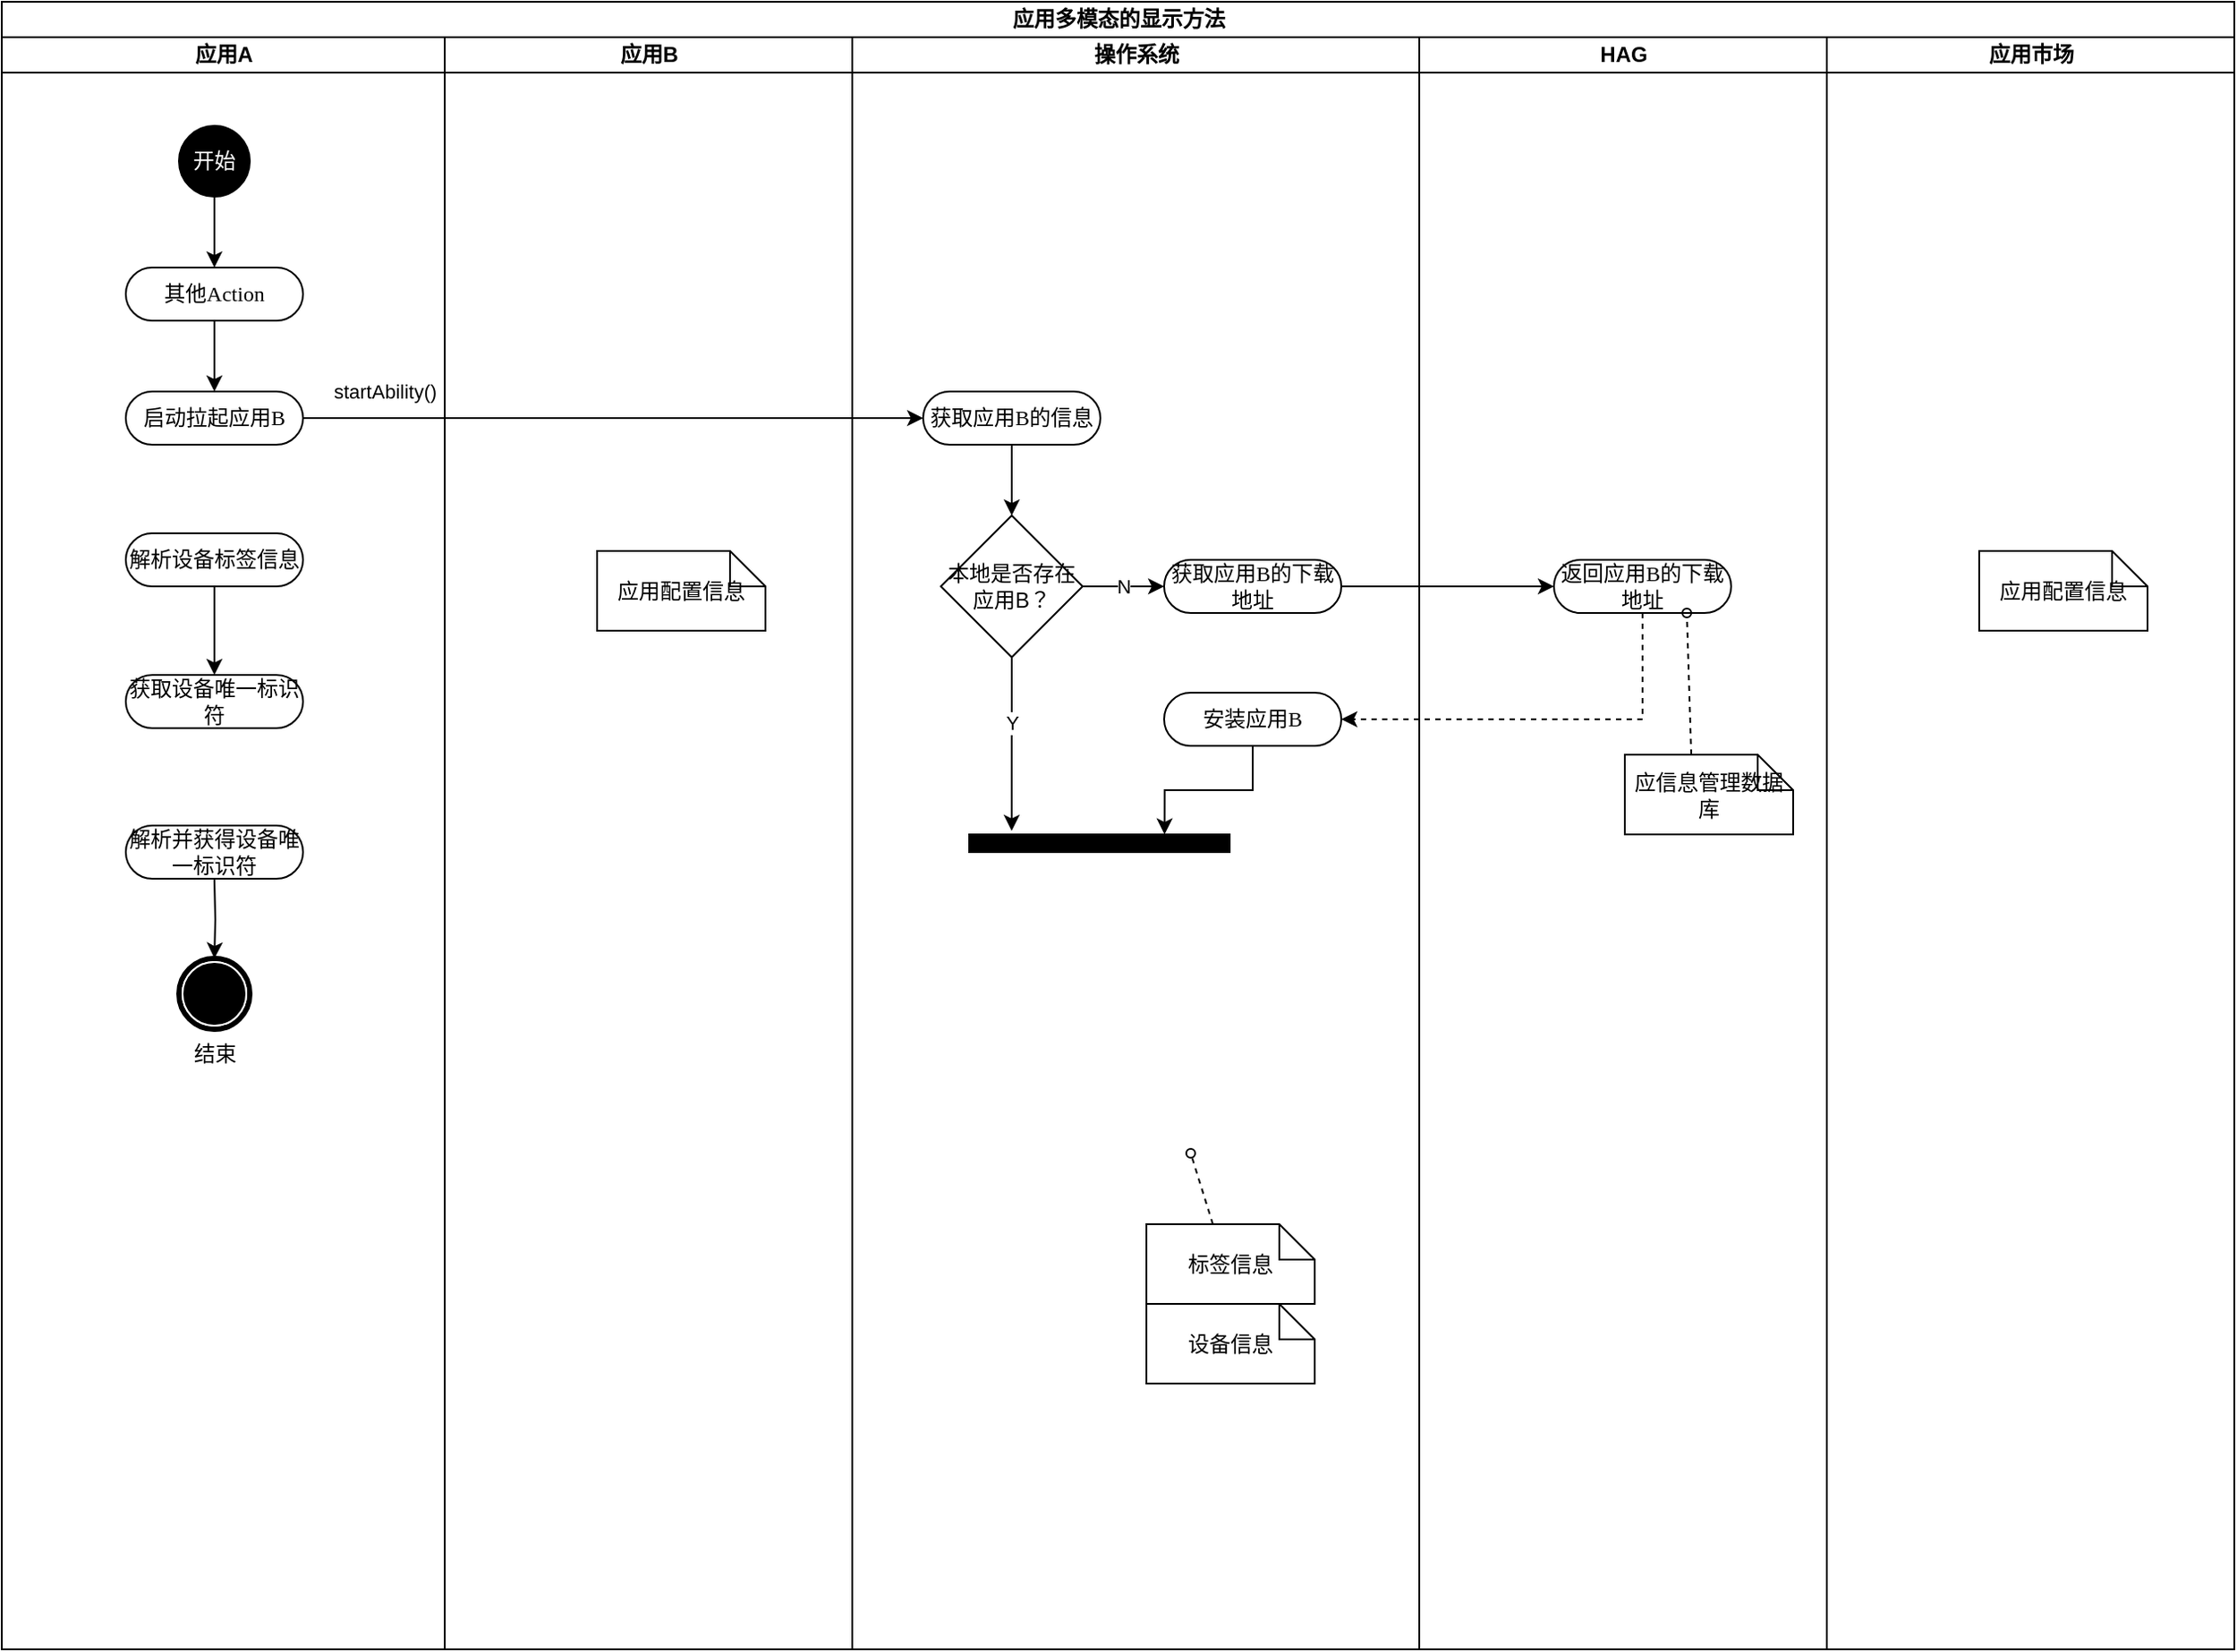 <mxfile version="13.4.4" type="github">
  <diagram id="wiN0GSeOx2B6b365juw_" name="Page-1">
    <mxGraphModel dx="1422" dy="794" grid="1" gridSize="10" guides="1" tooltips="1" connect="1" arrows="1" fold="1" page="1" pageScale="1" pageWidth="827" pageHeight="1169" math="0" shadow="0">
      <root>
        <mxCell id="0" />
        <mxCell id="1" parent="0" />
        <mxCell id="7mKiSf2ABYRJjhm9RXMu-1" value="应用多模态的显示方法" style="swimlane;html=1;childLayout=stackLayout;startSize=20;rounded=0;shadow=0;comic=0;labelBackgroundColor=none;strokeWidth=1;fontFamily=Verdana;fontSize=12;align=center;" vertex="1" parent="1">
          <mxGeometry x="14" y="20" width="1260" height="930" as="geometry" />
        </mxCell>
        <mxCell id="7mKiSf2ABYRJjhm9RXMu-2" value="应用A" style="swimlane;html=1;startSize=20;" vertex="1" parent="7mKiSf2ABYRJjhm9RXMu-1">
          <mxGeometry y="20" width="250" height="910" as="geometry" />
        </mxCell>
        <mxCell id="7mKiSf2ABYRJjhm9RXMu-3" value="获取设备唯一标识符" style="rounded=1;whiteSpace=wrap;html=1;shadow=0;comic=0;labelBackgroundColor=none;strokeWidth=1;fontFamily=Verdana;fontSize=12;align=center;arcSize=50;" vertex="1" parent="7mKiSf2ABYRJjhm9RXMu-2">
          <mxGeometry x="70" y="360" width="100" height="30" as="geometry" />
        </mxCell>
        <mxCell id="7mKiSf2ABYRJjhm9RXMu-4" value="解析并获得设备唯一标识符" style="rounded=1;whiteSpace=wrap;html=1;shadow=0;comic=0;labelBackgroundColor=none;strokeWidth=1;fontFamily=Verdana;fontSize=12;align=center;arcSize=50;" vertex="1" parent="7mKiSf2ABYRJjhm9RXMu-2">
          <mxGeometry x="70" y="445" width="100" height="30" as="geometry" />
        </mxCell>
        <mxCell id="7mKiSf2ABYRJjhm9RXMu-5" style="edgeStyle=orthogonalEdgeStyle;rounded=0;orthogonalLoop=1;jettySize=auto;html=1;exitX=0.5;exitY=1;exitDx=0;exitDy=0;entryX=0.5;entryY=0;entryDx=0;entryDy=0;" edge="1" parent="7mKiSf2ABYRJjhm9RXMu-2" target="7mKiSf2ABYRJjhm9RXMu-6">
          <mxGeometry relative="1" as="geometry">
            <mxPoint x="120" y="475" as="sourcePoint" />
          </mxGeometry>
        </mxCell>
        <mxCell id="7mKiSf2ABYRJjhm9RXMu-6" value="结束" style="shape=mxgraph.bpmn.shape;html=1;verticalLabelPosition=bottom;labelBackgroundColor=#ffffff;verticalAlign=top;perimeter=ellipsePerimeter;outline=end;symbol=terminate;rounded=0;shadow=0;comic=0;strokeWidth=1;fontFamily=Verdana;fontSize=12;align=center;" vertex="1" parent="7mKiSf2ABYRJjhm9RXMu-2">
          <mxGeometry x="100" y="520" width="40" height="40" as="geometry" />
        </mxCell>
        <mxCell id="7mKiSf2ABYRJjhm9RXMu-7" value="应用B" style="swimlane;html=1;startSize=20;" vertex="1" parent="7mKiSf2ABYRJjhm9RXMu-1">
          <mxGeometry x="250" y="20" width="230" height="910" as="geometry" />
        </mxCell>
        <mxCell id="7mKiSf2ABYRJjhm9RXMu-29" value="应用配置信息" style="shape=note;whiteSpace=wrap;html=1;rounded=0;shadow=0;comic=0;labelBackgroundColor=none;strokeWidth=1;fontFamily=Verdana;fontSize=12;align=center;size=20;" vertex="1" parent="7mKiSf2ABYRJjhm9RXMu-7">
          <mxGeometry x="86" y="290" width="95" height="45" as="geometry" />
        </mxCell>
        <mxCell id="7mKiSf2ABYRJjhm9RXMu-24" style="edgeStyle=orthogonalEdgeStyle;rounded=0;orthogonalLoop=1;jettySize=auto;html=1;exitX=0.5;exitY=1;exitDx=0;exitDy=0;" edge="1" parent="7mKiSf2ABYRJjhm9RXMu-1" source="7mKiSf2ABYRJjhm9RXMu-15" target="7mKiSf2ABYRJjhm9RXMu-3">
          <mxGeometry relative="1" as="geometry" />
        </mxCell>
        <mxCell id="7mKiSf2ABYRJjhm9RXMu-9" value="操作系统" style="swimlane;html=1;startSize=20;" vertex="1" parent="7mKiSf2ABYRJjhm9RXMu-1">
          <mxGeometry x="480" y="20" width="320" height="910" as="geometry" />
        </mxCell>
        <mxCell id="7mKiSf2ABYRJjhm9RXMu-10" style="edgeStyle=orthogonalEdgeStyle;rounded=0;orthogonalLoop=1;jettySize=auto;html=1;exitX=0.5;exitY=1;exitDx=0;exitDy=0;entryX=0.5;entryY=0;entryDx=0;entryDy=0;" edge="1" parent="7mKiSf2ABYRJjhm9RXMu-9" source="7mKiSf2ABYRJjhm9RXMu-11" target="7mKiSf2ABYRJjhm9RXMu-13">
          <mxGeometry relative="1" as="geometry" />
        </mxCell>
        <mxCell id="7mKiSf2ABYRJjhm9RXMu-11" value="&lt;font color=&quot;#ffffff&quot;&gt;开始&lt;/font&gt;" style="ellipse;whiteSpace=wrap;html=1;rounded=0;shadow=0;comic=0;labelBackgroundColor=none;strokeWidth=1;fillColor=#000000;fontFamily=Verdana;fontSize=12;align=center;" vertex="1" parent="7mKiSf2ABYRJjhm9RXMu-9">
          <mxGeometry x="-380" y="50" width="40" height="40" as="geometry" />
        </mxCell>
        <mxCell id="7mKiSf2ABYRJjhm9RXMu-12" style="edgeStyle=orthogonalEdgeStyle;rounded=0;orthogonalLoop=1;jettySize=auto;html=1;exitX=0.5;exitY=1;exitDx=0;exitDy=0;entryX=0.5;entryY=0;entryDx=0;entryDy=0;" edge="1" parent="7mKiSf2ABYRJjhm9RXMu-9" source="7mKiSf2ABYRJjhm9RXMu-13" target="7mKiSf2ABYRJjhm9RXMu-14">
          <mxGeometry relative="1" as="geometry" />
        </mxCell>
        <mxCell id="7mKiSf2ABYRJjhm9RXMu-13" value="其他Action" style="rounded=1;whiteSpace=wrap;html=1;shadow=0;comic=0;labelBackgroundColor=none;strokeWidth=1;fontFamily=Verdana;fontSize=12;align=center;arcSize=50;" vertex="1" parent="7mKiSf2ABYRJjhm9RXMu-9">
          <mxGeometry x="-410" y="130" width="100" height="30" as="geometry" />
        </mxCell>
        <mxCell id="7mKiSf2ABYRJjhm9RXMu-14" value="启动拉起应用B" style="rounded=1;whiteSpace=wrap;html=1;shadow=0;comic=0;labelBackgroundColor=none;strokeWidth=1;fontFamily=Verdana;fontSize=12;align=center;arcSize=50;" vertex="1" parent="7mKiSf2ABYRJjhm9RXMu-9">
          <mxGeometry x="-410" y="200" width="100" height="30" as="geometry" />
        </mxCell>
        <mxCell id="7mKiSf2ABYRJjhm9RXMu-15" value="解析设备标签信息" style="rounded=1;whiteSpace=wrap;html=1;shadow=0;comic=0;labelBackgroundColor=none;strokeWidth=1;fontFamily=Verdana;fontSize=12;align=center;arcSize=50;" vertex="1" parent="7mKiSf2ABYRJjhm9RXMu-9">
          <mxGeometry x="-410" y="280" width="100" height="30" as="geometry" />
        </mxCell>
        <mxCell id="7mKiSf2ABYRJjhm9RXMu-39" value="N" style="edgeStyle=orthogonalEdgeStyle;rounded=0;orthogonalLoop=1;jettySize=auto;html=1;exitX=1;exitY=0.5;exitDx=0;exitDy=0;entryX=0;entryY=0.5;entryDx=0;entryDy=0;" edge="1" parent="7mKiSf2ABYRJjhm9RXMu-9" source="7mKiSf2ABYRJjhm9RXMu-35" target="7mKiSf2ABYRJjhm9RXMu-37">
          <mxGeometry relative="1" as="geometry" />
        </mxCell>
        <mxCell id="7mKiSf2ABYRJjhm9RXMu-50" style="edgeStyle=orthogonalEdgeStyle;rounded=0;orthogonalLoop=1;jettySize=auto;html=1;exitX=0.5;exitY=1;exitDx=0;exitDy=0;entryX=0.163;entryY=-0.2;entryDx=0;entryDy=0;entryPerimeter=0;" edge="1" parent="7mKiSf2ABYRJjhm9RXMu-9" source="7mKiSf2ABYRJjhm9RXMu-35" target="7mKiSf2ABYRJjhm9RXMu-47">
          <mxGeometry relative="1" as="geometry" />
        </mxCell>
        <mxCell id="7mKiSf2ABYRJjhm9RXMu-51" value="Y" style="edgeLabel;html=1;align=center;verticalAlign=middle;resizable=0;points=[];" vertex="1" connectable="0" parent="7mKiSf2ABYRJjhm9RXMu-50">
          <mxGeometry x="-0.245" relative="1" as="geometry">
            <mxPoint as="offset" />
          </mxGeometry>
        </mxCell>
        <mxCell id="7mKiSf2ABYRJjhm9RXMu-35" value="本地是否存在应用B？" style="rhombus;whiteSpace=wrap;html=1;" vertex="1" parent="7mKiSf2ABYRJjhm9RXMu-9">
          <mxGeometry x="50" y="270" width="80" height="80" as="geometry" />
        </mxCell>
        <mxCell id="7mKiSf2ABYRJjhm9RXMu-36" style="edgeStyle=orthogonalEdgeStyle;rounded=0;orthogonalLoop=1;jettySize=auto;html=1;exitX=0.5;exitY=1;exitDx=0;exitDy=0;entryX=0.5;entryY=0;entryDx=0;entryDy=0;" edge="1" parent="7mKiSf2ABYRJjhm9RXMu-9" source="7mKiSf2ABYRJjhm9RXMu-8" target="7mKiSf2ABYRJjhm9RXMu-35">
          <mxGeometry relative="1" as="geometry" />
        </mxCell>
        <mxCell id="7mKiSf2ABYRJjhm9RXMu-8" value="获取应用B的信息" style="rounded=1;whiteSpace=wrap;html=1;shadow=0;comic=0;labelBackgroundColor=none;strokeWidth=1;fontFamily=Verdana;fontSize=12;align=center;arcSize=50;" vertex="1" parent="7mKiSf2ABYRJjhm9RXMu-9">
          <mxGeometry x="40" y="200" width="100" height="30" as="geometry" />
        </mxCell>
        <mxCell id="7mKiSf2ABYRJjhm9RXMu-22" style="edgeStyle=orthogonalEdgeStyle;rounded=0;orthogonalLoop=1;jettySize=auto;html=1;exitX=1;exitY=0.5;exitDx=0;exitDy=0;entryX=0;entryY=0.5;entryDx=0;entryDy=0;" edge="1" parent="7mKiSf2ABYRJjhm9RXMu-9" source="7mKiSf2ABYRJjhm9RXMu-14" target="7mKiSf2ABYRJjhm9RXMu-8">
          <mxGeometry relative="1" as="geometry" />
        </mxCell>
        <mxCell id="7mKiSf2ABYRJjhm9RXMu-27" value="startAbility()" style="edgeLabel;html=1;align=center;verticalAlign=middle;resizable=0;points=[];" vertex="1" connectable="0" parent="7mKiSf2ABYRJjhm9RXMu-22">
          <mxGeometry x="-0.764" relative="1" as="geometry">
            <mxPoint x="4" y="-15" as="offset" />
          </mxGeometry>
        </mxCell>
        <mxCell id="7mKiSf2ABYRJjhm9RXMu-19" style="edgeStyle=none;rounded=0;html=1;dashed=1;labelBackgroundColor=none;startArrow=none;startFill=0;startSize=5;endArrow=oval;endFill=0;endSize=5;jettySize=auto;orthogonalLoop=1;strokeWidth=1;fontFamily=Verdana;fontSize=12;exitX=0;exitY=0;exitDx=37.5;exitDy=0;exitPerimeter=0;entryX=0.75;entryY=1;entryDx=0;entryDy=0;" edge="1" parent="7mKiSf2ABYRJjhm9RXMu-9" source="7mKiSf2ABYRJjhm9RXMu-20">
          <mxGeometry relative="1" as="geometry">
            <mxPoint x="-724" y="568" as="sourcePoint" />
            <mxPoint x="191" y="630" as="targetPoint" />
          </mxGeometry>
        </mxCell>
        <mxCell id="7mKiSf2ABYRJjhm9RXMu-47" value="" style="whiteSpace=wrap;html=1;rounded=0;shadow=0;comic=0;labelBackgroundColor=none;strokeWidth=1;fillColor=#000000;fontFamily=Verdana;fontSize=12;align=center;rotation=0;" vertex="1" parent="7mKiSf2ABYRJjhm9RXMu-9">
          <mxGeometry x="66" y="450" width="147" height="10" as="geometry" />
        </mxCell>
        <mxCell id="7mKiSf2ABYRJjhm9RXMu-20" value="标签信息" style="shape=note;whiteSpace=wrap;html=1;rounded=0;shadow=0;comic=0;labelBackgroundColor=none;strokeWidth=1;fontFamily=Verdana;fontSize=12;align=center;size=20;" vertex="1" parent="7mKiSf2ABYRJjhm9RXMu-9">
          <mxGeometry x="166" y="670" width="95" height="45" as="geometry" />
        </mxCell>
        <mxCell id="7mKiSf2ABYRJjhm9RXMu-21" value="设备信息" style="shape=note;whiteSpace=wrap;html=1;rounded=0;shadow=0;comic=0;labelBackgroundColor=none;strokeWidth=1;fontFamily=Verdana;fontSize=12;align=center;size=20;" vertex="1" parent="7mKiSf2ABYRJjhm9RXMu-9">
          <mxGeometry x="166" y="715" width="95" height="45" as="geometry" />
        </mxCell>
        <mxCell id="7mKiSf2ABYRJjhm9RXMu-37" value="获取应用B的下载地址" style="rounded=1;whiteSpace=wrap;html=1;shadow=0;comic=0;labelBackgroundColor=none;strokeWidth=1;fontFamily=Verdana;fontSize=12;align=center;arcSize=50;" vertex="1" parent="7mKiSf2ABYRJjhm9RXMu-9">
          <mxGeometry x="176" y="295" width="100" height="30" as="geometry" />
        </mxCell>
        <mxCell id="7mKiSf2ABYRJjhm9RXMu-49" style="edgeStyle=orthogonalEdgeStyle;rounded=0;orthogonalLoop=1;jettySize=auto;html=1;exitX=0.5;exitY=1;exitDx=0;exitDy=0;entryX=0.75;entryY=0;entryDx=0;entryDy=0;" edge="1" parent="7mKiSf2ABYRJjhm9RXMu-9" source="7mKiSf2ABYRJjhm9RXMu-41" target="7mKiSf2ABYRJjhm9RXMu-47">
          <mxGeometry relative="1" as="geometry" />
        </mxCell>
        <mxCell id="7mKiSf2ABYRJjhm9RXMu-41" value="安装应用B" style="rounded=1;whiteSpace=wrap;html=1;shadow=0;comic=0;labelBackgroundColor=none;strokeWidth=1;fontFamily=Verdana;fontSize=12;align=center;arcSize=50;" vertex="1" parent="7mKiSf2ABYRJjhm9RXMu-9">
          <mxGeometry x="176" y="370" width="100" height="30" as="geometry" />
        </mxCell>
        <mxCell id="7mKiSf2ABYRJjhm9RXMu-30" value="HAG" style="swimlane;html=1;startSize=20;" vertex="1" parent="7mKiSf2ABYRJjhm9RXMu-1">
          <mxGeometry x="800" y="20" width="230" height="910" as="geometry" />
        </mxCell>
        <mxCell id="7mKiSf2ABYRJjhm9RXMu-38" value="返回应用B的下载地址" style="rounded=1;whiteSpace=wrap;html=1;shadow=0;comic=0;labelBackgroundColor=none;strokeWidth=1;fontFamily=Verdana;fontSize=12;align=center;arcSize=50;" vertex="1" parent="7mKiSf2ABYRJjhm9RXMu-30">
          <mxGeometry x="76" y="295" width="100" height="30" as="geometry" />
        </mxCell>
        <mxCell id="7mKiSf2ABYRJjhm9RXMu-52" style="edgeStyle=none;rounded=0;html=1;dashed=1;labelBackgroundColor=none;startArrow=none;startFill=0;startSize=5;endArrow=oval;endFill=0;endSize=5;jettySize=auto;orthogonalLoop=1;strokeWidth=1;fontFamily=Verdana;fontSize=12;exitX=0;exitY=0;exitDx=37.5;exitDy=0;exitPerimeter=0;entryX=0.75;entryY=1;entryDx=0;entryDy=0;" edge="1" parent="7mKiSf2ABYRJjhm9RXMu-30" source="7mKiSf2ABYRJjhm9RXMu-53" target="7mKiSf2ABYRJjhm9RXMu-38">
          <mxGeometry relative="1" as="geometry">
            <mxPoint x="-1268" y="263" as="sourcePoint" />
            <mxPoint x="141" y="365" as="targetPoint" />
          </mxGeometry>
        </mxCell>
        <mxCell id="7mKiSf2ABYRJjhm9RXMu-53" value="应信息管理数据库" style="shape=note;whiteSpace=wrap;html=1;rounded=0;shadow=0;comic=0;labelBackgroundColor=none;strokeWidth=1;fontFamily=Verdana;fontSize=12;align=center;size=20;" vertex="1" parent="7mKiSf2ABYRJjhm9RXMu-30">
          <mxGeometry x="116" y="405" width="95" height="45" as="geometry" />
        </mxCell>
        <mxCell id="7mKiSf2ABYRJjhm9RXMu-32" value="应用市场" style="swimlane;html=1;startSize=20;" vertex="1" parent="7mKiSf2ABYRJjhm9RXMu-1">
          <mxGeometry x="1030" y="20" width="230" height="910" as="geometry" />
        </mxCell>
        <mxCell id="7mKiSf2ABYRJjhm9RXMu-33" value="应用配置信息" style="shape=note;whiteSpace=wrap;html=1;rounded=0;shadow=0;comic=0;labelBackgroundColor=none;strokeWidth=1;fontFamily=Verdana;fontSize=12;align=center;size=20;" vertex="1" parent="7mKiSf2ABYRJjhm9RXMu-32">
          <mxGeometry x="86" y="290" width="95" height="45" as="geometry" />
        </mxCell>
        <mxCell id="7mKiSf2ABYRJjhm9RXMu-40" style="edgeStyle=orthogonalEdgeStyle;rounded=0;orthogonalLoop=1;jettySize=auto;html=1;exitX=1;exitY=0.5;exitDx=0;exitDy=0;entryX=0;entryY=0.5;entryDx=0;entryDy=0;" edge="1" parent="7mKiSf2ABYRJjhm9RXMu-1" source="7mKiSf2ABYRJjhm9RXMu-37" target="7mKiSf2ABYRJjhm9RXMu-38">
          <mxGeometry relative="1" as="geometry" />
        </mxCell>
        <mxCell id="7mKiSf2ABYRJjhm9RXMu-42" style="edgeStyle=orthogonalEdgeStyle;rounded=0;orthogonalLoop=1;jettySize=auto;html=1;exitX=0.5;exitY=1;exitDx=0;exitDy=0;entryX=1;entryY=0.5;entryDx=0;entryDy=0;dashed=1;" edge="1" parent="7mKiSf2ABYRJjhm9RXMu-1" source="7mKiSf2ABYRJjhm9RXMu-38" target="7mKiSf2ABYRJjhm9RXMu-41">
          <mxGeometry relative="1" as="geometry" />
        </mxCell>
      </root>
    </mxGraphModel>
  </diagram>
</mxfile>
